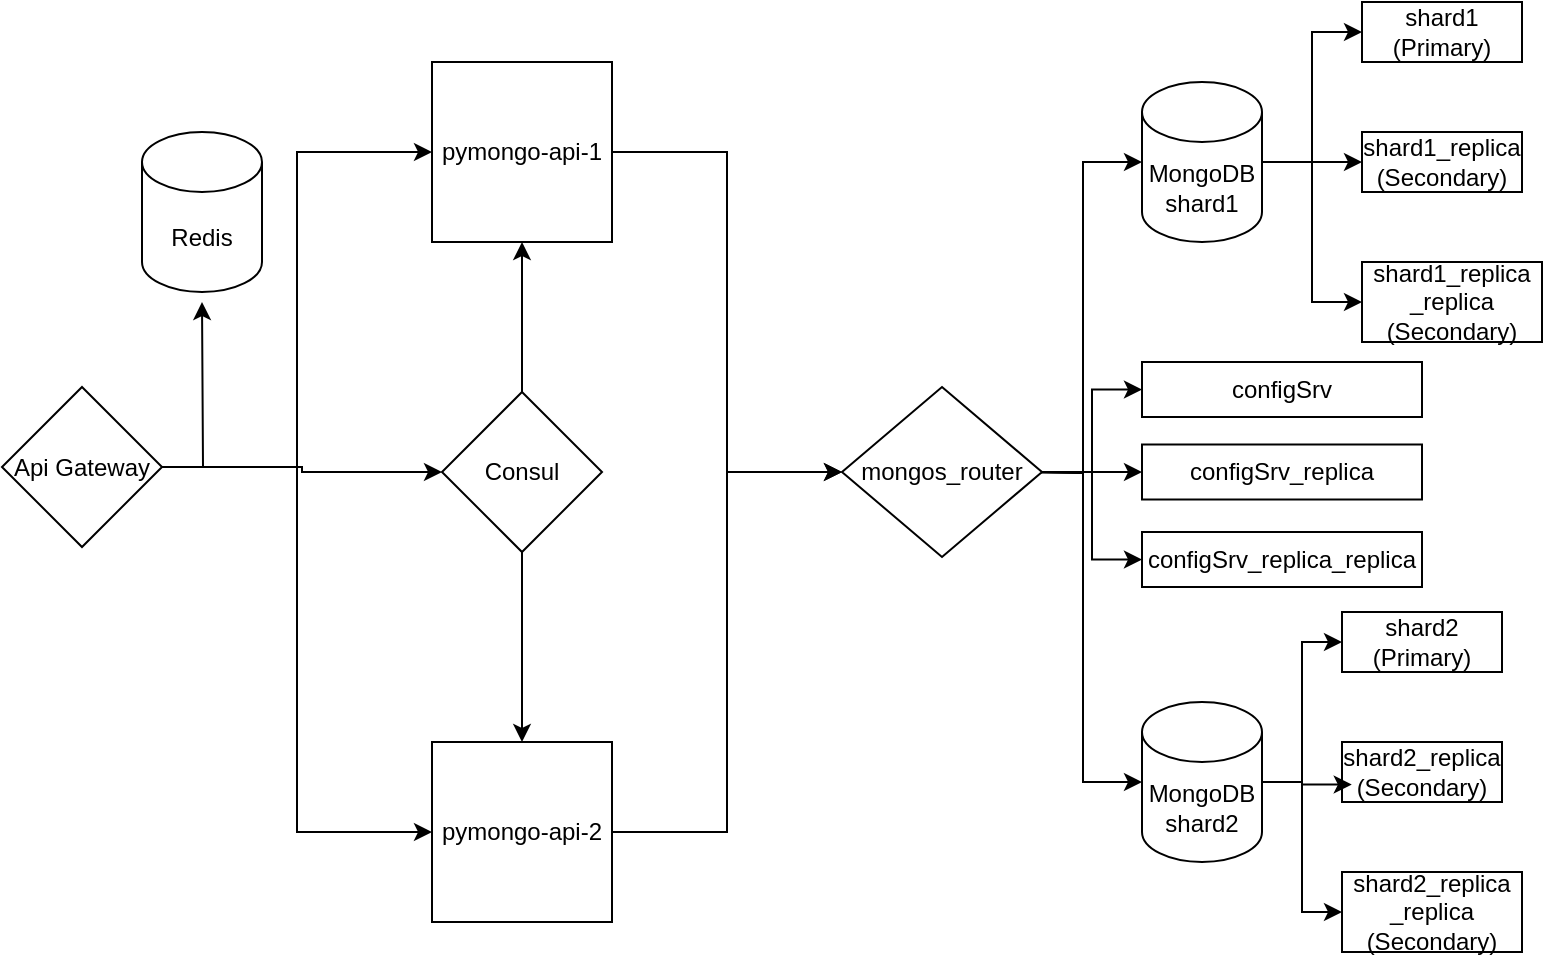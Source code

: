 <mxfile version="24.7.17">
  <diagram name="Page-1" id="-H_mtQnk-PTXWXPvYvuk">
    <mxGraphModel dx="1221" dy="823" grid="1" gridSize="10" guides="1" tooltips="1" connect="1" arrows="1" fold="1" page="1" pageScale="1" pageWidth="1169" pageHeight="827" math="0" shadow="0">
      <root>
        <mxCell id="0" />
        <mxCell id="1" parent="0" />
        <mxCell id="IhJDaD4xaJeTJ-271ky0-51" style="edgeStyle=orthogonalEdgeStyle;rounded=0;orthogonalLoop=1;jettySize=auto;html=1;entryX=0;entryY=0.5;entryDx=0;entryDy=0;" parent="1" source="IhJDaD4xaJeTJ-271ky0-54" target="IhJDaD4xaJeTJ-271ky0-66" edge="1">
          <mxGeometry relative="1" as="geometry" />
        </mxCell>
        <mxCell id="IhJDaD4xaJeTJ-271ky0-52" style="edgeStyle=orthogonalEdgeStyle;rounded=0;orthogonalLoop=1;jettySize=auto;html=1;entryX=0;entryY=0.5;entryDx=0;entryDy=0;" parent="1" source="IhJDaD4xaJeTJ-271ky0-54" target="IhJDaD4xaJeTJ-271ky0-67" edge="1">
          <mxGeometry relative="1" as="geometry" />
        </mxCell>
        <mxCell id="IhJDaD4xaJeTJ-271ky0-53" style="edgeStyle=orthogonalEdgeStyle;rounded=0;orthogonalLoop=1;jettySize=auto;html=1;entryX=0;entryY=0.5;entryDx=0;entryDy=0;" parent="1" source="IhJDaD4xaJeTJ-271ky0-54" target="IhJDaD4xaJeTJ-271ky0-68" edge="1">
          <mxGeometry relative="1" as="geometry" />
        </mxCell>
        <mxCell id="IhJDaD4xaJeTJ-271ky0-54" value="MongoDB&lt;div&gt;shard1&lt;/div&gt;" style="shape=cylinder3;whiteSpace=wrap;html=1;boundedLbl=1;backgroundOutline=1;size=15;" parent="1" vertex="1">
          <mxGeometry x="730" y="150" width="60" height="80" as="geometry" />
        </mxCell>
        <mxCell id="IhJDaD4xaJeTJ-271ky0-57" style="edgeStyle=orthogonalEdgeStyle;rounded=0;orthogonalLoop=1;jettySize=auto;html=1;entryX=0;entryY=0.5;entryDx=0;entryDy=0;" parent="1" source="IhJDaD4xaJeTJ-271ky0-59" target="IhJDaD4xaJeTJ-271ky0-69" edge="1">
          <mxGeometry relative="1" as="geometry" />
        </mxCell>
        <mxCell id="IhJDaD4xaJeTJ-271ky0-58" style="edgeStyle=orthogonalEdgeStyle;rounded=0;orthogonalLoop=1;jettySize=auto;html=1;entryX=0;entryY=0.5;entryDx=0;entryDy=0;" parent="1" source="IhJDaD4xaJeTJ-271ky0-59" target="IhJDaD4xaJeTJ-271ky0-71" edge="1">
          <mxGeometry relative="1" as="geometry" />
        </mxCell>
        <mxCell id="IhJDaD4xaJeTJ-271ky0-59" value="MongoDB&lt;div&gt;shard2&lt;/div&gt;" style="shape=cylinder3;whiteSpace=wrap;html=1;boundedLbl=1;backgroundOutline=1;size=15;" parent="1" vertex="1">
          <mxGeometry x="730" y="460" width="60" height="80" as="geometry" />
        </mxCell>
        <mxCell id="IhJDaD4xaJeTJ-271ky0-60" style="edgeStyle=orthogonalEdgeStyle;rounded=0;orthogonalLoop=1;jettySize=auto;html=1;exitX=1;exitY=0.5;exitDx=0;exitDy=0;entryX=0;entryY=0.5;entryDx=0;entryDy=0;entryPerimeter=0;" parent="1" target="IhJDaD4xaJeTJ-271ky0-54" edge="1">
          <mxGeometry relative="1" as="geometry">
            <mxPoint x="670" y="345" as="sourcePoint" />
          </mxGeometry>
        </mxCell>
        <mxCell id="IhJDaD4xaJeTJ-271ky0-61" style="edgeStyle=orthogonalEdgeStyle;rounded=0;orthogonalLoop=1;jettySize=auto;html=1;entryX=0;entryY=0.5;entryDx=0;entryDy=0;entryPerimeter=0;" parent="1" target="IhJDaD4xaJeTJ-271ky0-59" edge="1">
          <mxGeometry relative="1" as="geometry">
            <mxPoint x="670" y="345" as="sourcePoint" />
          </mxGeometry>
        </mxCell>
        <mxCell id="IhJDaD4xaJeTJ-271ky0-62" style="edgeStyle=orthogonalEdgeStyle;rounded=0;orthogonalLoop=1;jettySize=auto;html=1;entryX=0;entryY=0.5;entryDx=0;entryDy=0;" parent="1" source="IhJDaD4xaJeTJ-271ky0-65" target="IhJDaD4xaJeTJ-271ky0-73" edge="1">
          <mxGeometry relative="1" as="geometry" />
        </mxCell>
        <mxCell id="IhJDaD4xaJeTJ-271ky0-63" style="edgeStyle=orthogonalEdgeStyle;rounded=0;orthogonalLoop=1;jettySize=auto;html=1;entryX=0;entryY=0.5;entryDx=0;entryDy=0;" parent="1" source="IhJDaD4xaJeTJ-271ky0-65" target="IhJDaD4xaJeTJ-271ky0-74" edge="1">
          <mxGeometry relative="1" as="geometry" />
        </mxCell>
        <mxCell id="IhJDaD4xaJeTJ-271ky0-64" style="edgeStyle=orthogonalEdgeStyle;rounded=0;orthogonalLoop=1;jettySize=auto;html=1;entryX=0;entryY=0.5;entryDx=0;entryDy=0;" parent="1" source="IhJDaD4xaJeTJ-271ky0-65" target="IhJDaD4xaJeTJ-271ky0-75" edge="1">
          <mxGeometry relative="1" as="geometry" />
        </mxCell>
        <mxCell id="IhJDaD4xaJeTJ-271ky0-65" value="mongos_router" style="rhombus;whiteSpace=wrap;html=1;" parent="1" vertex="1">
          <mxGeometry x="580" y="302.5" width="100" height="85" as="geometry" />
        </mxCell>
        <mxCell id="IhJDaD4xaJeTJ-271ky0-66" value="shard1&lt;br&gt;(Primary)" style="rounded=0;whiteSpace=wrap;html=1;" parent="1" vertex="1">
          <mxGeometry x="840" y="110" width="80" height="30" as="geometry" />
        </mxCell>
        <mxCell id="IhJDaD4xaJeTJ-271ky0-67" value="shard1_replica&lt;br&gt;(Secondary)" style="rounded=0;whiteSpace=wrap;html=1;" parent="1" vertex="1">
          <mxGeometry x="840" y="175" width="80" height="30" as="geometry" />
        </mxCell>
        <mxCell id="IhJDaD4xaJeTJ-271ky0-68" value="shard1_replica&lt;br&gt;_replica&lt;div&gt;(Secondary)&lt;/div&gt;" style="rounded=0;whiteSpace=wrap;html=1;" parent="1" vertex="1">
          <mxGeometry x="840" y="240" width="90" height="40" as="geometry" />
        </mxCell>
        <mxCell id="IhJDaD4xaJeTJ-271ky0-69" value="shard2&lt;br&gt;(Primary)" style="rounded=0;whiteSpace=wrap;html=1;" parent="1" vertex="1">
          <mxGeometry x="830" y="415" width="80" height="30" as="geometry" />
        </mxCell>
        <mxCell id="IhJDaD4xaJeTJ-271ky0-70" value="shard2_replica&lt;br&gt;(Secondary)" style="rounded=0;whiteSpace=wrap;html=1;" parent="1" vertex="1">
          <mxGeometry x="830" y="480" width="80" height="30" as="geometry" />
        </mxCell>
        <mxCell id="IhJDaD4xaJeTJ-271ky0-71" value="shard2_replica&lt;br&gt;_replica&lt;div&gt;(Secondary)&lt;/div&gt;" style="rounded=0;whiteSpace=wrap;html=1;" parent="1" vertex="1">
          <mxGeometry x="830" y="545" width="90" height="40" as="geometry" />
        </mxCell>
        <mxCell id="IhJDaD4xaJeTJ-271ky0-72" style="edgeStyle=orthogonalEdgeStyle;rounded=0;orthogonalLoop=1;jettySize=auto;html=1;entryX=0.061;entryY=0.71;entryDx=0;entryDy=0;entryPerimeter=0;" parent="1" source="IhJDaD4xaJeTJ-271ky0-59" target="IhJDaD4xaJeTJ-271ky0-70" edge="1">
          <mxGeometry relative="1" as="geometry" />
        </mxCell>
        <mxCell id="IhJDaD4xaJeTJ-271ky0-73" value="configSrv" style="rounded=0;whiteSpace=wrap;html=1;" parent="1" vertex="1">
          <mxGeometry x="730" y="290" width="140" height="27.5" as="geometry" />
        </mxCell>
        <mxCell id="IhJDaD4xaJeTJ-271ky0-74" value="configSrv_replica" style="rounded=0;whiteSpace=wrap;html=1;" parent="1" vertex="1">
          <mxGeometry x="730" y="331.25" width="140" height="27.5" as="geometry" />
        </mxCell>
        <mxCell id="IhJDaD4xaJeTJ-271ky0-75" value="configSrv_replica_replica" style="rounded=0;whiteSpace=wrap;html=1;" parent="1" vertex="1">
          <mxGeometry x="730" y="375" width="140" height="27.5" as="geometry" />
        </mxCell>
        <mxCell id="OZBvqbin0GWR8gMncsWh-7" style="edgeStyle=orthogonalEdgeStyle;rounded=0;orthogonalLoop=1;jettySize=auto;html=1;entryX=0;entryY=0.5;entryDx=0;entryDy=0;" parent="1" source="OZBvqbin0GWR8gMncsWh-1" target="OZBvqbin0GWR8gMncsWh-4" edge="1">
          <mxGeometry relative="1" as="geometry" />
        </mxCell>
        <mxCell id="OZBvqbin0GWR8gMncsWh-8" style="edgeStyle=orthogonalEdgeStyle;rounded=0;orthogonalLoop=1;jettySize=auto;html=1;entryX=0;entryY=0.5;entryDx=0;entryDy=0;" parent="1" source="OZBvqbin0GWR8gMncsWh-1" target="OZBvqbin0GWR8gMncsWh-5" edge="1">
          <mxGeometry relative="1" as="geometry" />
        </mxCell>
        <mxCell id="4-EXhCKjOe-BAhOvBtT9-1" style="edgeStyle=orthogonalEdgeStyle;rounded=0;orthogonalLoop=1;jettySize=auto;html=1;entryX=0;entryY=0.5;entryDx=0;entryDy=0;" parent="1" source="OZBvqbin0GWR8gMncsWh-1" target="OZBvqbin0GWR8gMncsWh-2" edge="1">
          <mxGeometry relative="1" as="geometry" />
        </mxCell>
        <mxCell id="4-EXhCKjOe-BAhOvBtT9-7" style="edgeStyle=orthogonalEdgeStyle;rounded=0;orthogonalLoop=1;jettySize=auto;html=1;" parent="1" source="OZBvqbin0GWR8gMncsWh-1" edge="1">
          <mxGeometry relative="1" as="geometry">
            <mxPoint x="260" y="260" as="targetPoint" />
          </mxGeometry>
        </mxCell>
        <mxCell id="OZBvqbin0GWR8gMncsWh-1" value="Api Gateway" style="rhombus;whiteSpace=wrap;html=1;" parent="1" vertex="1">
          <mxGeometry x="160" y="302.5" width="80" height="80" as="geometry" />
        </mxCell>
        <mxCell id="OZBvqbin0GWR8gMncsWh-14" style="edgeStyle=orthogonalEdgeStyle;rounded=0;orthogonalLoop=1;jettySize=auto;html=1;entryX=0.5;entryY=1;entryDx=0;entryDy=0;" parent="1" source="OZBvqbin0GWR8gMncsWh-2" target="OZBvqbin0GWR8gMncsWh-4" edge="1">
          <mxGeometry relative="1" as="geometry" />
        </mxCell>
        <mxCell id="OZBvqbin0GWR8gMncsWh-16" style="edgeStyle=orthogonalEdgeStyle;rounded=0;orthogonalLoop=1;jettySize=auto;html=1;entryX=0.5;entryY=0;entryDx=0;entryDy=0;" parent="1" source="OZBvqbin0GWR8gMncsWh-2" target="OZBvqbin0GWR8gMncsWh-5" edge="1">
          <mxGeometry relative="1" as="geometry" />
        </mxCell>
        <mxCell id="OZBvqbin0GWR8gMncsWh-2" value="Consul" style="rhombus;whiteSpace=wrap;html=1;" parent="1" vertex="1">
          <mxGeometry x="380" y="305" width="80" height="80" as="geometry" />
        </mxCell>
        <mxCell id="OZBvqbin0GWR8gMncsWh-9" style="edgeStyle=orthogonalEdgeStyle;rounded=0;orthogonalLoop=1;jettySize=auto;html=1;entryX=0;entryY=0.5;entryDx=0;entryDy=0;" parent="1" source="OZBvqbin0GWR8gMncsWh-4" target="IhJDaD4xaJeTJ-271ky0-65" edge="1">
          <mxGeometry relative="1" as="geometry" />
        </mxCell>
        <mxCell id="OZBvqbin0GWR8gMncsWh-4" value="pymongo-api-1" style="whiteSpace=wrap;html=1;aspect=fixed;" parent="1" vertex="1">
          <mxGeometry x="375" y="140" width="90" height="90" as="geometry" />
        </mxCell>
        <mxCell id="OZBvqbin0GWR8gMncsWh-11" style="edgeStyle=orthogonalEdgeStyle;rounded=0;orthogonalLoop=1;jettySize=auto;html=1;entryX=0;entryY=0.5;entryDx=0;entryDy=0;" parent="1" source="OZBvqbin0GWR8gMncsWh-5" target="IhJDaD4xaJeTJ-271ky0-65" edge="1">
          <mxGeometry relative="1" as="geometry" />
        </mxCell>
        <mxCell id="OZBvqbin0GWR8gMncsWh-5" value="pymongo-api-2" style="whiteSpace=wrap;html=1;aspect=fixed;" parent="1" vertex="1">
          <mxGeometry x="375" y="480" width="90" height="90" as="geometry" />
        </mxCell>
        <mxCell id="IhJDaD4xaJeTJ-271ky0-76" value="Redis" style="shape=cylinder3;whiteSpace=wrap;html=1;boundedLbl=1;backgroundOutline=1;size=15;" parent="1" vertex="1">
          <mxGeometry x="230" y="175" width="60" height="80" as="geometry" />
        </mxCell>
      </root>
    </mxGraphModel>
  </diagram>
</mxfile>
